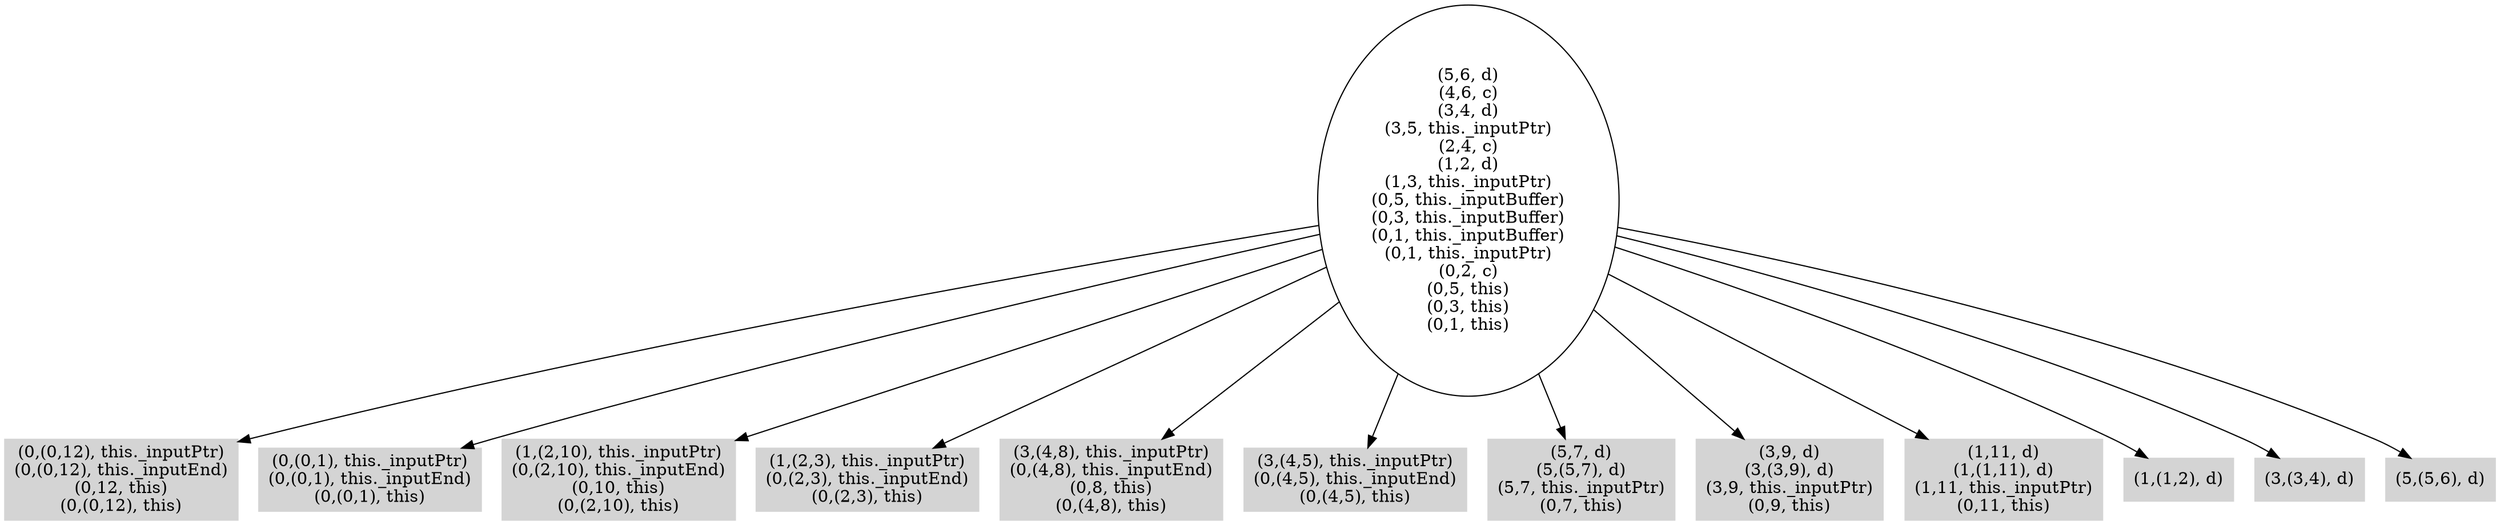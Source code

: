 digraph { 
1934 [shape=box,style=filled,color=".0 .0 .83",label="(0,(0,12), this._inputPtr)\n(0,(0,12), this._inputEnd)\n(0,12, this)\n(0,(0,12), this)"];
1935 [shape=box,style=filled,color=".0 .0 .83",label="(0,(0,1), this._inputPtr)\n(0,(0,1), this._inputEnd)\n(0,(0,1), this)"];
1936 [shape=box,style=filled,color=".0 .0 .83",label="(1,(2,10), this._inputPtr)\n(0,(2,10), this._inputEnd)\n(0,10, this)\n(0,(2,10), this)"];
1937 [shape=box,style=filled,color=".0 .0 .83",label="(1,(2,3), this._inputPtr)\n(0,(2,3), this._inputEnd)\n(0,(2,3), this)"];
1938 [shape=box,style=filled,color=".0 .0 .83",label="(3,(4,8), this._inputPtr)\n(0,(4,8), this._inputEnd)\n(0,8, this)\n(0,(4,8), this)"];
1939 [shape=box,style=filled,color=".0 .0 .83",label="(3,(4,5), this._inputPtr)\n(0,(4,5), this._inputEnd)\n(0,(4,5), this)"];
1940 [shape=box,style=filled,color=".0 .0 .83",label="(5,7, d)\n(5,(5,7), d)\n(5,7, this._inputPtr)\n(0,7, this)"];
1941 [shape=box,style=filled,color=".0 .0 .83",label="(3,9, d)\n(3,(3,9), d)\n(3,9, this._inputPtr)\n(0,9, this)"];
1942 [shape=box,style=filled,color=".0 .0 .83",label="(1,11, d)\n(1,(1,11), d)\n(1,11, this._inputPtr)\n(0,11, this)"];
1943 [shape=box,style=filled,color=".0 .0 .83",label="(1,(1,2), d)"];
1944 [shape=box,style=filled,color=".0 .0 .83",label="(3,(3,4), d)"];
1945 [shape=box,style=filled,color=".0 .0 .83",label="(5,(5,6), d)"];
1946 [label="(5,6, d)\n(4,6, c)\n(3,4, d)\n(3,5, this._inputPtr)\n(2,4, c)\n(1,2, d)\n(1,3, this._inputPtr)\n(0,5, this._inputBuffer)\n(0,3, this._inputBuffer)\n(0,1, this._inputBuffer)\n(0,1, this._inputPtr)\n(0,2, c)\n(0,5, this)\n(0,3, this)\n(0,1, this)"];
1946 -> 1934;
1946 -> 1935;
1946 -> 1936;
1946 -> 1937;
1946 -> 1938;
1946 -> 1939;
1946 -> 1940;
1946 -> 1941;
1946 -> 1942;
1946 -> 1943;
1946 -> 1944;
1946 -> 1945;
}